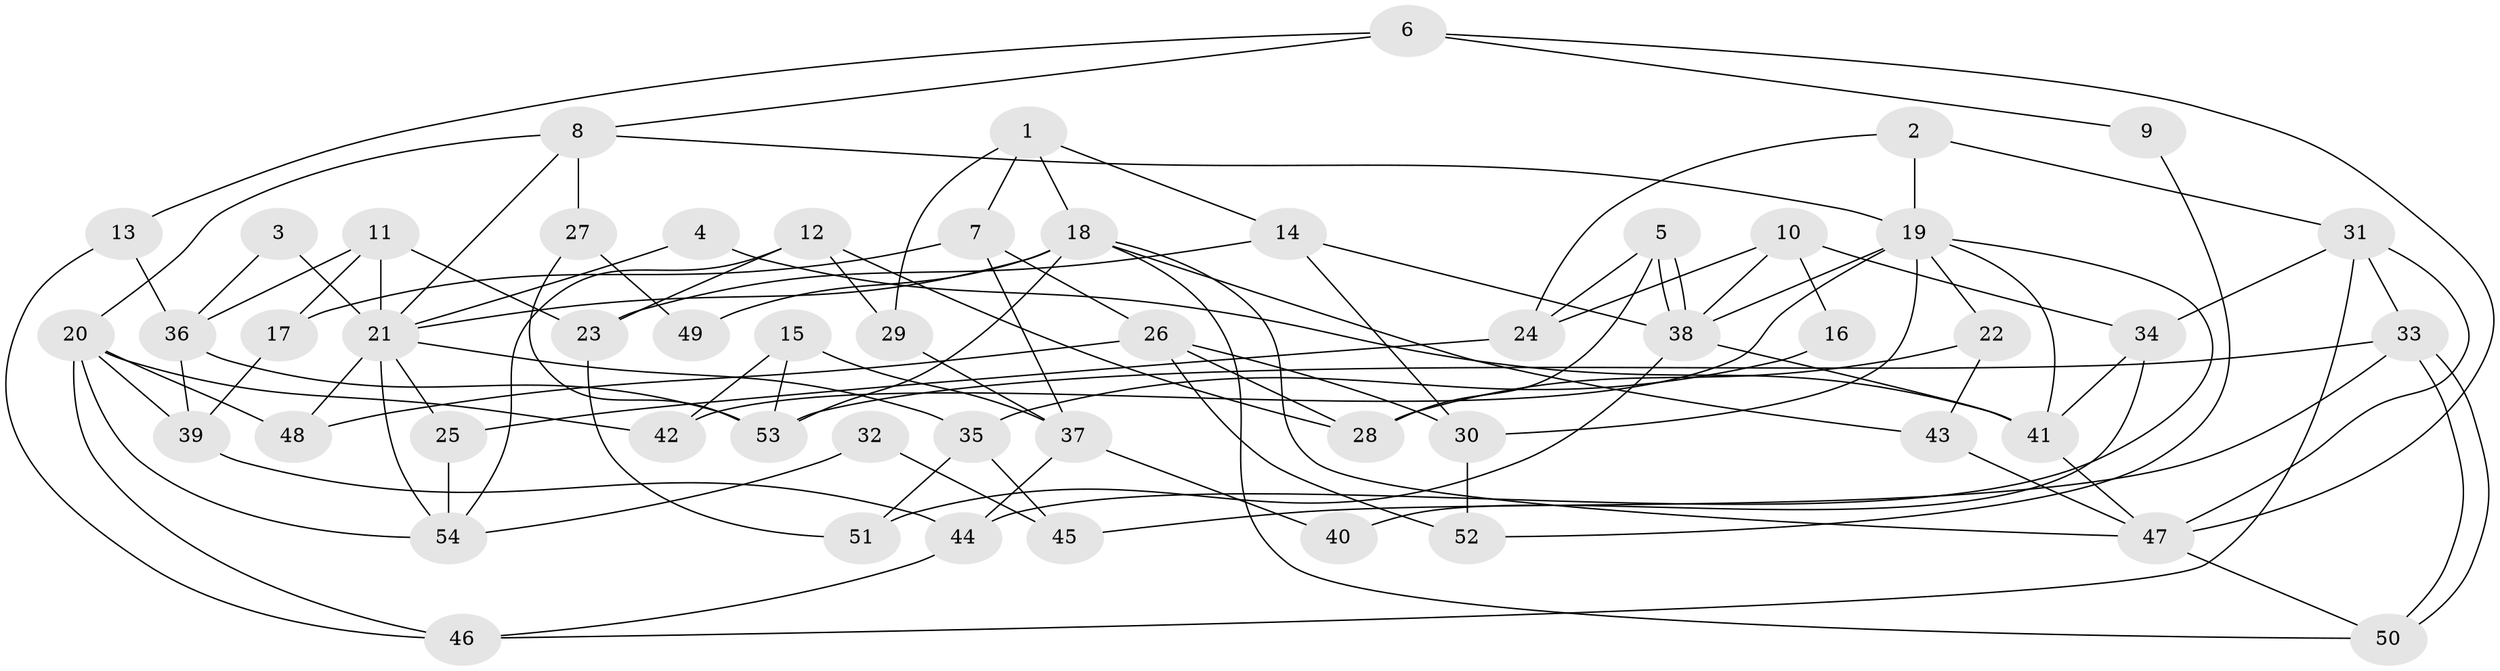 // coarse degree distribution, {6: 0.17647058823529413, 5: 0.14705882352941177, 2: 0.08823529411764706, 7: 0.11764705882352941, 8: 0.029411764705882353, 4: 0.20588235294117646, 10: 0.029411764705882353, 3: 0.17647058823529413, 9: 0.029411764705882353}
// Generated by graph-tools (version 1.1) at 2025/24/03/03/25 07:24:03]
// undirected, 54 vertices, 108 edges
graph export_dot {
graph [start="1"]
  node [color=gray90,style=filled];
  1;
  2;
  3;
  4;
  5;
  6;
  7;
  8;
  9;
  10;
  11;
  12;
  13;
  14;
  15;
  16;
  17;
  18;
  19;
  20;
  21;
  22;
  23;
  24;
  25;
  26;
  27;
  28;
  29;
  30;
  31;
  32;
  33;
  34;
  35;
  36;
  37;
  38;
  39;
  40;
  41;
  42;
  43;
  44;
  45;
  46;
  47;
  48;
  49;
  50;
  51;
  52;
  53;
  54;
  1 -- 7;
  1 -- 14;
  1 -- 18;
  1 -- 29;
  2 -- 31;
  2 -- 19;
  2 -- 24;
  3 -- 21;
  3 -- 36;
  4 -- 21;
  4 -- 41;
  5 -- 24;
  5 -- 38;
  5 -- 38;
  5 -- 28;
  6 -- 8;
  6 -- 47;
  6 -- 9;
  6 -- 13;
  7 -- 26;
  7 -- 17;
  7 -- 37;
  8 -- 19;
  8 -- 21;
  8 -- 20;
  8 -- 27;
  9 -- 52;
  10 -- 38;
  10 -- 24;
  10 -- 16;
  10 -- 34;
  11 -- 21;
  11 -- 36;
  11 -- 17;
  11 -- 23;
  12 -- 28;
  12 -- 29;
  12 -- 23;
  12 -- 54;
  13 -- 46;
  13 -- 36;
  14 -- 38;
  14 -- 23;
  14 -- 30;
  15 -- 53;
  15 -- 37;
  15 -- 42;
  16 -- 35;
  17 -- 39;
  18 -- 47;
  18 -- 21;
  18 -- 43;
  18 -- 49;
  18 -- 50;
  18 -- 53;
  19 -- 41;
  19 -- 22;
  19 -- 30;
  19 -- 38;
  19 -- 42;
  19 -- 44;
  20 -- 42;
  20 -- 39;
  20 -- 46;
  20 -- 48;
  20 -- 54;
  21 -- 54;
  21 -- 25;
  21 -- 35;
  21 -- 48;
  22 -- 43;
  22 -- 28;
  23 -- 51;
  24 -- 25;
  25 -- 54;
  26 -- 30;
  26 -- 48;
  26 -- 28;
  26 -- 52;
  27 -- 53;
  27 -- 49;
  29 -- 37;
  30 -- 52;
  31 -- 46;
  31 -- 47;
  31 -- 33;
  31 -- 34;
  32 -- 54;
  32 -- 45;
  33 -- 50;
  33 -- 50;
  33 -- 45;
  33 -- 53;
  34 -- 40;
  34 -- 41;
  35 -- 51;
  35 -- 45;
  36 -- 53;
  36 -- 39;
  37 -- 44;
  37 -- 40;
  38 -- 41;
  38 -- 51;
  39 -- 44;
  41 -- 47;
  43 -- 47;
  44 -- 46;
  47 -- 50;
}
